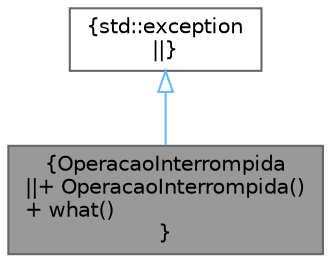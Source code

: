 digraph "OperacaoInterrompida"
{
 // LATEX_PDF_SIZE
  bgcolor="transparent";
  edge [fontname=Helvetica,fontsize=10,labelfontname=Helvetica,labelfontsize=10];
  node [fontname=Helvetica,fontsize=10,shape=box,height=0.2,width=0.4];
  Node1 [label="{OperacaoInterrompida\n||+ OperacaoInterrompida()\l+ what()\l}",height=0.2,width=0.4,color="gray40", fillcolor="grey60", style="filled", fontcolor="black",tooltip="Classe para tratar erro de operação."];
  Node2 -> Node1 [dir="back",color="steelblue1",style="solid",arrowtail="onormal"];
  Node2 [label="{std::exception\n||}",height=0.2,width=0.4,color="gray40", fillcolor="white", style="filled",tooltip=" "];
}
